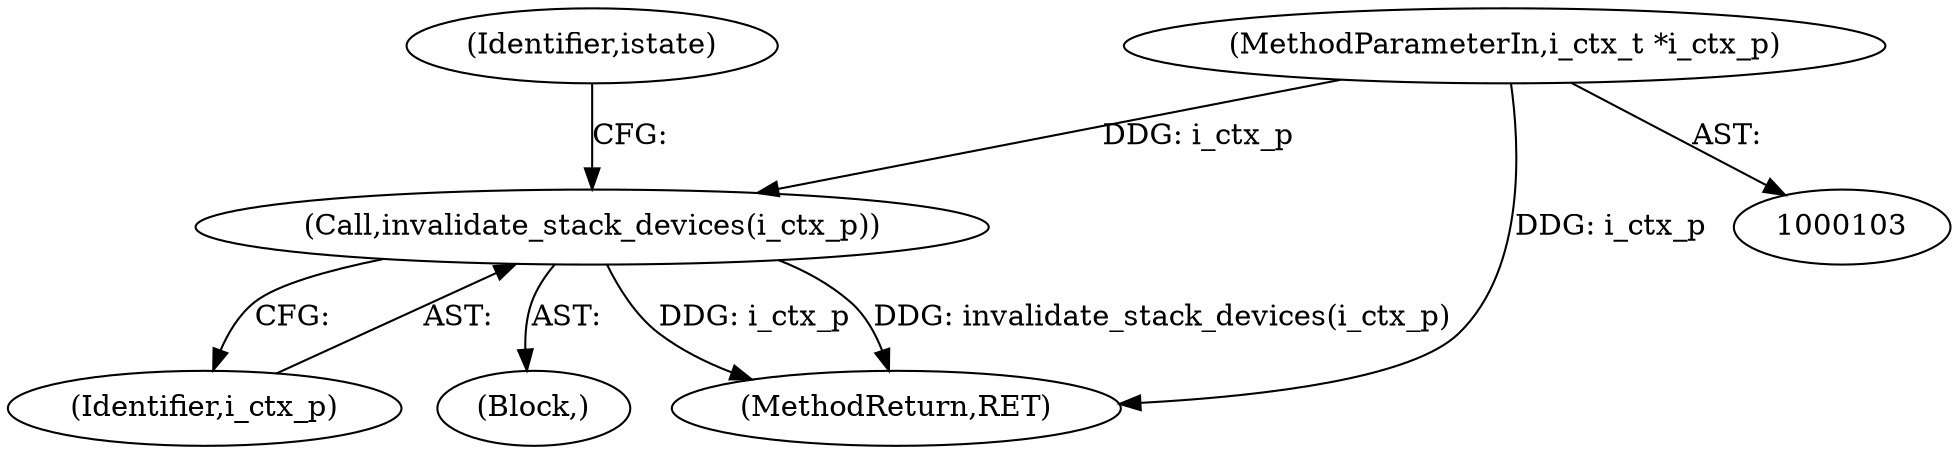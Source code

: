digraph "0_ghostscript_661e8d8fb8248c38d67958beda32f3a5876d0c3f@pointer" {
"1000180" [label="(Call,invalidate_stack_devices(i_ctx_p))"];
"1000104" [label="(MethodParameterIn,i_ctx_t *i_ctx_p)"];
"1000183" [label="(Identifier,istate)"];
"1000181" [label="(Identifier,i_ctx_p)"];
"1000105" [label="(Block,)"];
"1000104" [label="(MethodParameterIn,i_ctx_t *i_ctx_p)"];
"1000186" [label="(MethodReturn,RET)"];
"1000180" [label="(Call,invalidate_stack_devices(i_ctx_p))"];
"1000180" -> "1000105"  [label="AST: "];
"1000180" -> "1000181"  [label="CFG: "];
"1000181" -> "1000180"  [label="AST: "];
"1000183" -> "1000180"  [label="CFG: "];
"1000180" -> "1000186"  [label="DDG: i_ctx_p"];
"1000180" -> "1000186"  [label="DDG: invalidate_stack_devices(i_ctx_p)"];
"1000104" -> "1000180"  [label="DDG: i_ctx_p"];
"1000104" -> "1000103"  [label="AST: "];
"1000104" -> "1000186"  [label="DDG: i_ctx_p"];
}
